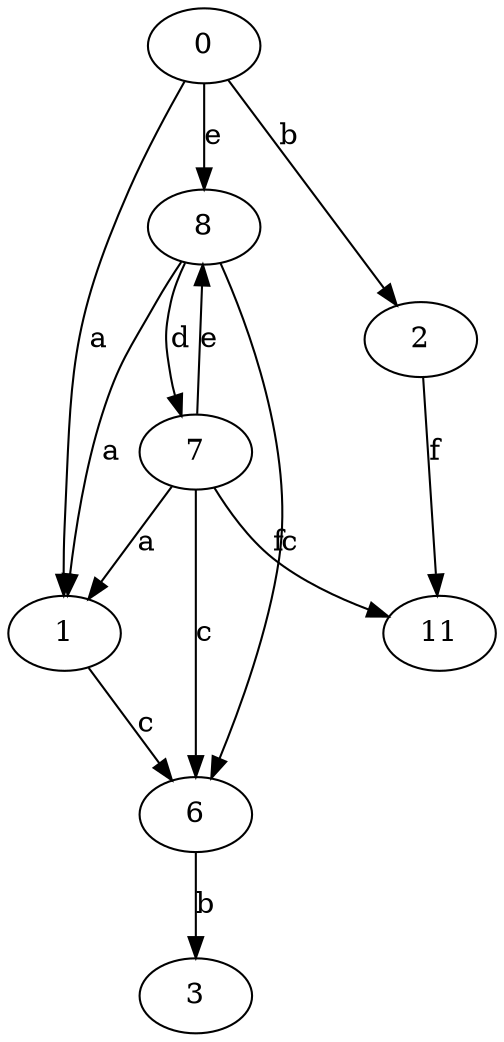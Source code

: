 strict digraph  {
0;
1;
2;
3;
6;
7;
8;
11;
0 -> 1  [label=a];
0 -> 2  [label=b];
0 -> 8  [label=e];
1 -> 6  [label=c];
2 -> 11  [label=f];
6 -> 3  [label=b];
7 -> 1  [label=a];
7 -> 6  [label=c];
7 -> 8  [label=e];
7 -> 11  [label=f];
8 -> 1  [label=a];
8 -> 6  [label=c];
8 -> 7  [label=d];
}
